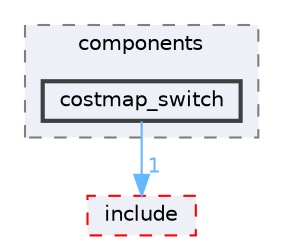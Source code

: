 digraph "smacc2_client_library/nav2z_client/nav2z_client/src/nav2z_client/components/costmap_switch"
{
 // LATEX_PDF_SIZE
  bgcolor="transparent";
  edge [fontname=Helvetica,fontsize=10,labelfontname=Helvetica,labelfontsize=10];
  node [fontname=Helvetica,fontsize=10,shape=box,height=0.2,width=0.4];
  compound=true
  subgraph clusterdir_489022b34b6f33c558ff8778b054242f {
    graph [ bgcolor="#edf0f7", pencolor="grey50", label="components", fontname=Helvetica,fontsize=10 style="filled,dashed", URL="dir_489022b34b6f33c558ff8778b054242f.html",tooltip=""]
  dir_c090f17c3aa4cb5f7c351a381006fdf7 [label="costmap_switch", fillcolor="#edf0f7", color="grey25", style="filled,bold", URL="dir_c090f17c3aa4cb5f7c351a381006fdf7.html",tooltip=""];
  }
  dir_a54a6761668c219ed2639eecfde4195c [label="include", fillcolor="#edf0f7", color="red", style="filled,dashed", URL="dir_a54a6761668c219ed2639eecfde4195c.html",tooltip=""];
  dir_c090f17c3aa4cb5f7c351a381006fdf7->dir_a54a6761668c219ed2639eecfde4195c [headlabel="1", labeldistance=1.5 headhref="dir_000028_000056.html" color="steelblue1" fontcolor="steelblue1"];
}
